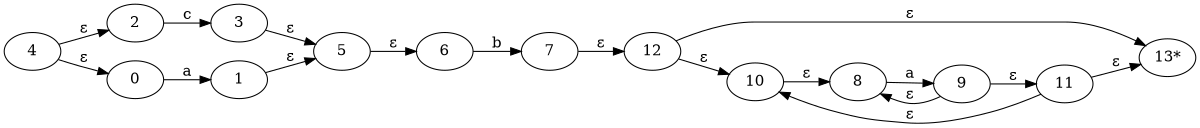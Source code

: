 digraph AFN {
	rankdir=LR size="8,5"
	4 [label=4]
	2 [label=2]
	3 [label=3]
	5 [label=5]
	6 [label=6]
	7 [label=7]
	12 [label=12]
	13 [label="13*"]
	10 [label=10]
	8 [label=8]
	9 [label=9]
	11 [label=11]
	0 [label=0]
	1 [label=1]
	4 -> 0 [label="ε"]
	4 -> 2 [label="ε"]
	2 -> 3 [label=c]
	3 -> 5 [label="ε"]
	5 -> 6 [label="ε"]
	6 -> 7 [label=b]
	7 -> 12 [label="ε"]
	12 -> 10 [label="ε"]
	12 -> 13 [label="ε"]
	10 -> 8 [label="ε"]
	8 -> 9 [label=a]
	9 -> 11 [label="ε"]
	9 -> 8 [label="ε"]
	11 -> 10 [label="ε"]
	11 -> 13 [label="ε"]
	0 -> 1 [label=a]
	1 -> 5 [label="ε"]
}
